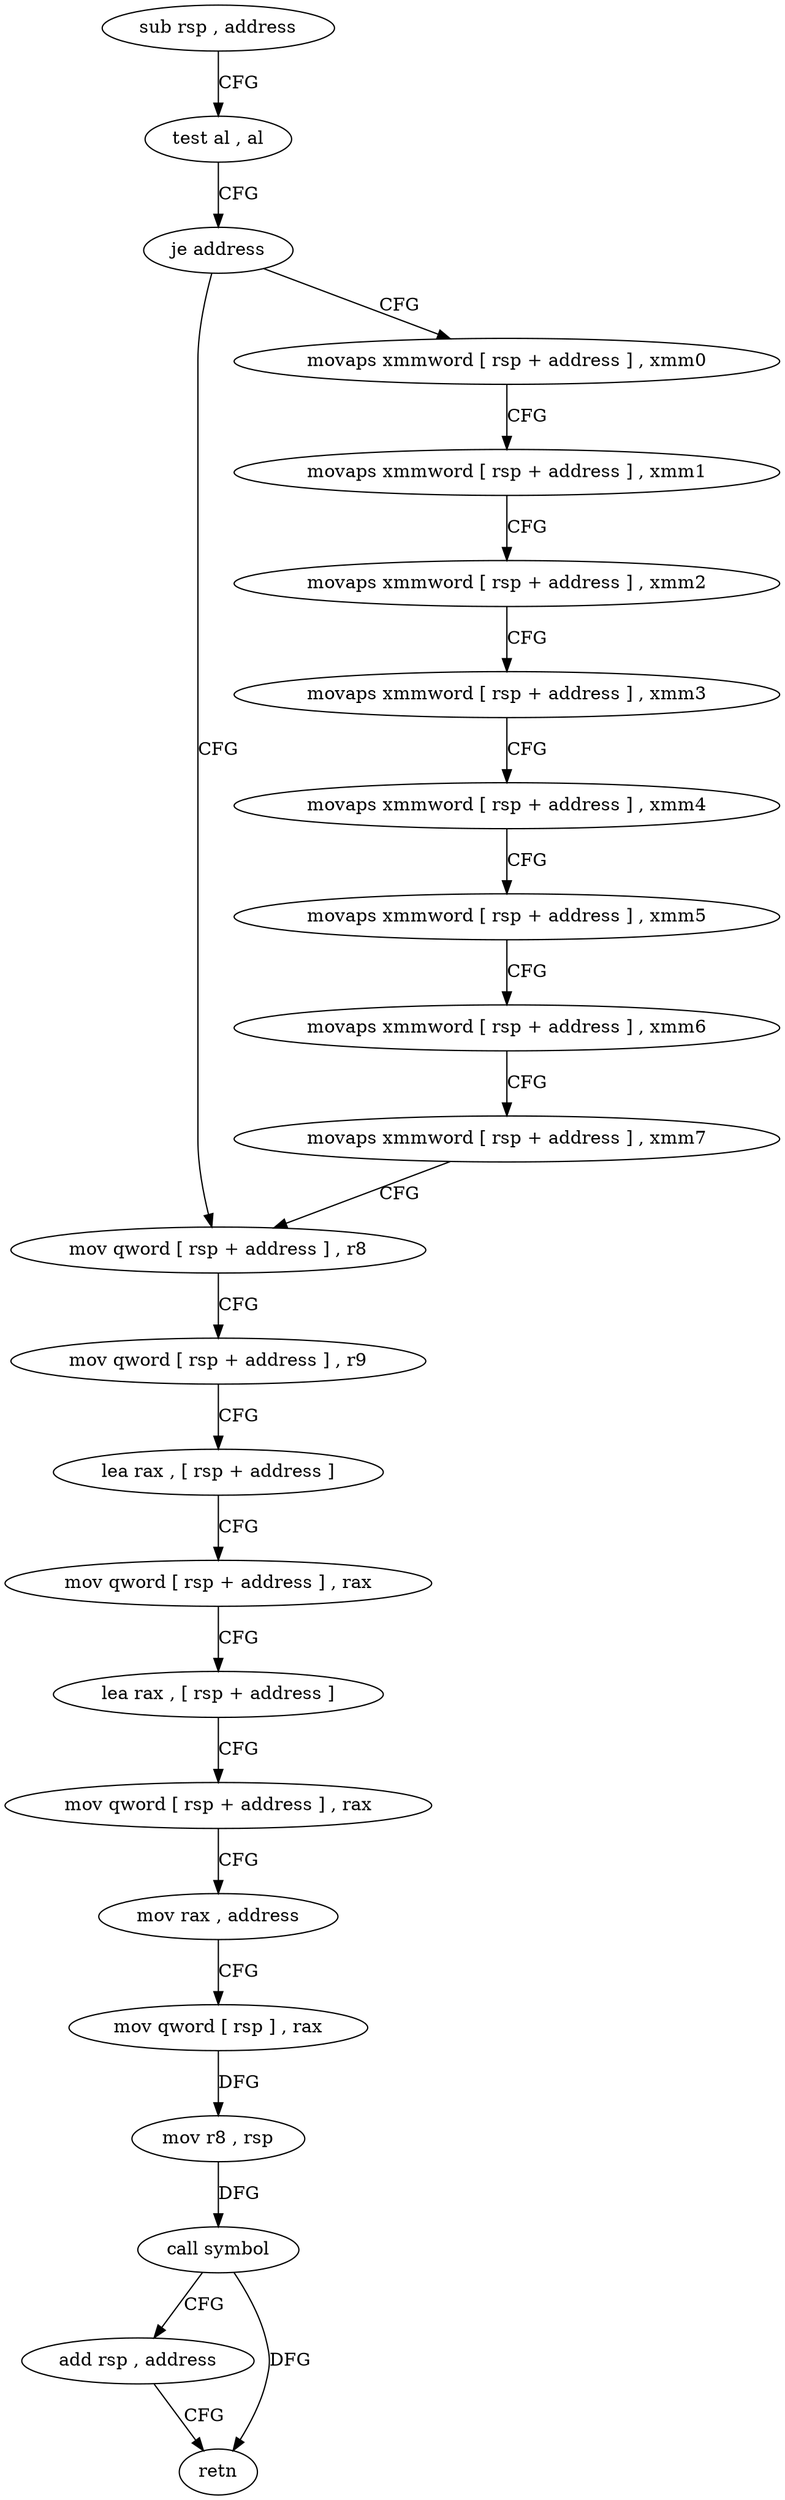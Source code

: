 digraph "func" {
"4214800" [label = "sub rsp , address" ]
"4214807" [label = "test al , al" ]
"4214809" [label = "je address" ]
"4214866" [label = "mov qword [ rsp + address ] , r8" ]
"4214811" [label = "movaps xmmword [ rsp + address ] , xmm0" ]
"4214871" [label = "mov qword [ rsp + address ] , r9" ]
"4214876" [label = "lea rax , [ rsp + address ]" ]
"4214881" [label = "mov qword [ rsp + address ] , rax" ]
"4214886" [label = "lea rax , [ rsp + address ]" ]
"4214894" [label = "mov qword [ rsp + address ] , rax" ]
"4214899" [label = "mov rax , address" ]
"4214909" [label = "mov qword [ rsp ] , rax" ]
"4214913" [label = "mov r8 , rsp" ]
"4214916" [label = "call symbol" ]
"4214921" [label = "add rsp , address" ]
"4214928" [label = "retn" ]
"4214816" [label = "movaps xmmword [ rsp + address ] , xmm1" ]
"4214821" [label = "movaps xmmword [ rsp + address ] , xmm2" ]
"4214826" [label = "movaps xmmword [ rsp + address ] , xmm3" ]
"4214834" [label = "movaps xmmword [ rsp + address ] , xmm4" ]
"4214842" [label = "movaps xmmword [ rsp + address ] , xmm5" ]
"4214850" [label = "movaps xmmword [ rsp + address ] , xmm6" ]
"4214858" [label = "movaps xmmword [ rsp + address ] , xmm7" ]
"4214800" -> "4214807" [ label = "CFG" ]
"4214807" -> "4214809" [ label = "CFG" ]
"4214809" -> "4214866" [ label = "CFG" ]
"4214809" -> "4214811" [ label = "CFG" ]
"4214866" -> "4214871" [ label = "CFG" ]
"4214811" -> "4214816" [ label = "CFG" ]
"4214871" -> "4214876" [ label = "CFG" ]
"4214876" -> "4214881" [ label = "CFG" ]
"4214881" -> "4214886" [ label = "CFG" ]
"4214886" -> "4214894" [ label = "CFG" ]
"4214894" -> "4214899" [ label = "CFG" ]
"4214899" -> "4214909" [ label = "CFG" ]
"4214909" -> "4214913" [ label = "DFG" ]
"4214913" -> "4214916" [ label = "DFG" ]
"4214916" -> "4214921" [ label = "CFG" ]
"4214916" -> "4214928" [ label = "DFG" ]
"4214921" -> "4214928" [ label = "CFG" ]
"4214816" -> "4214821" [ label = "CFG" ]
"4214821" -> "4214826" [ label = "CFG" ]
"4214826" -> "4214834" [ label = "CFG" ]
"4214834" -> "4214842" [ label = "CFG" ]
"4214842" -> "4214850" [ label = "CFG" ]
"4214850" -> "4214858" [ label = "CFG" ]
"4214858" -> "4214866" [ label = "CFG" ]
}
